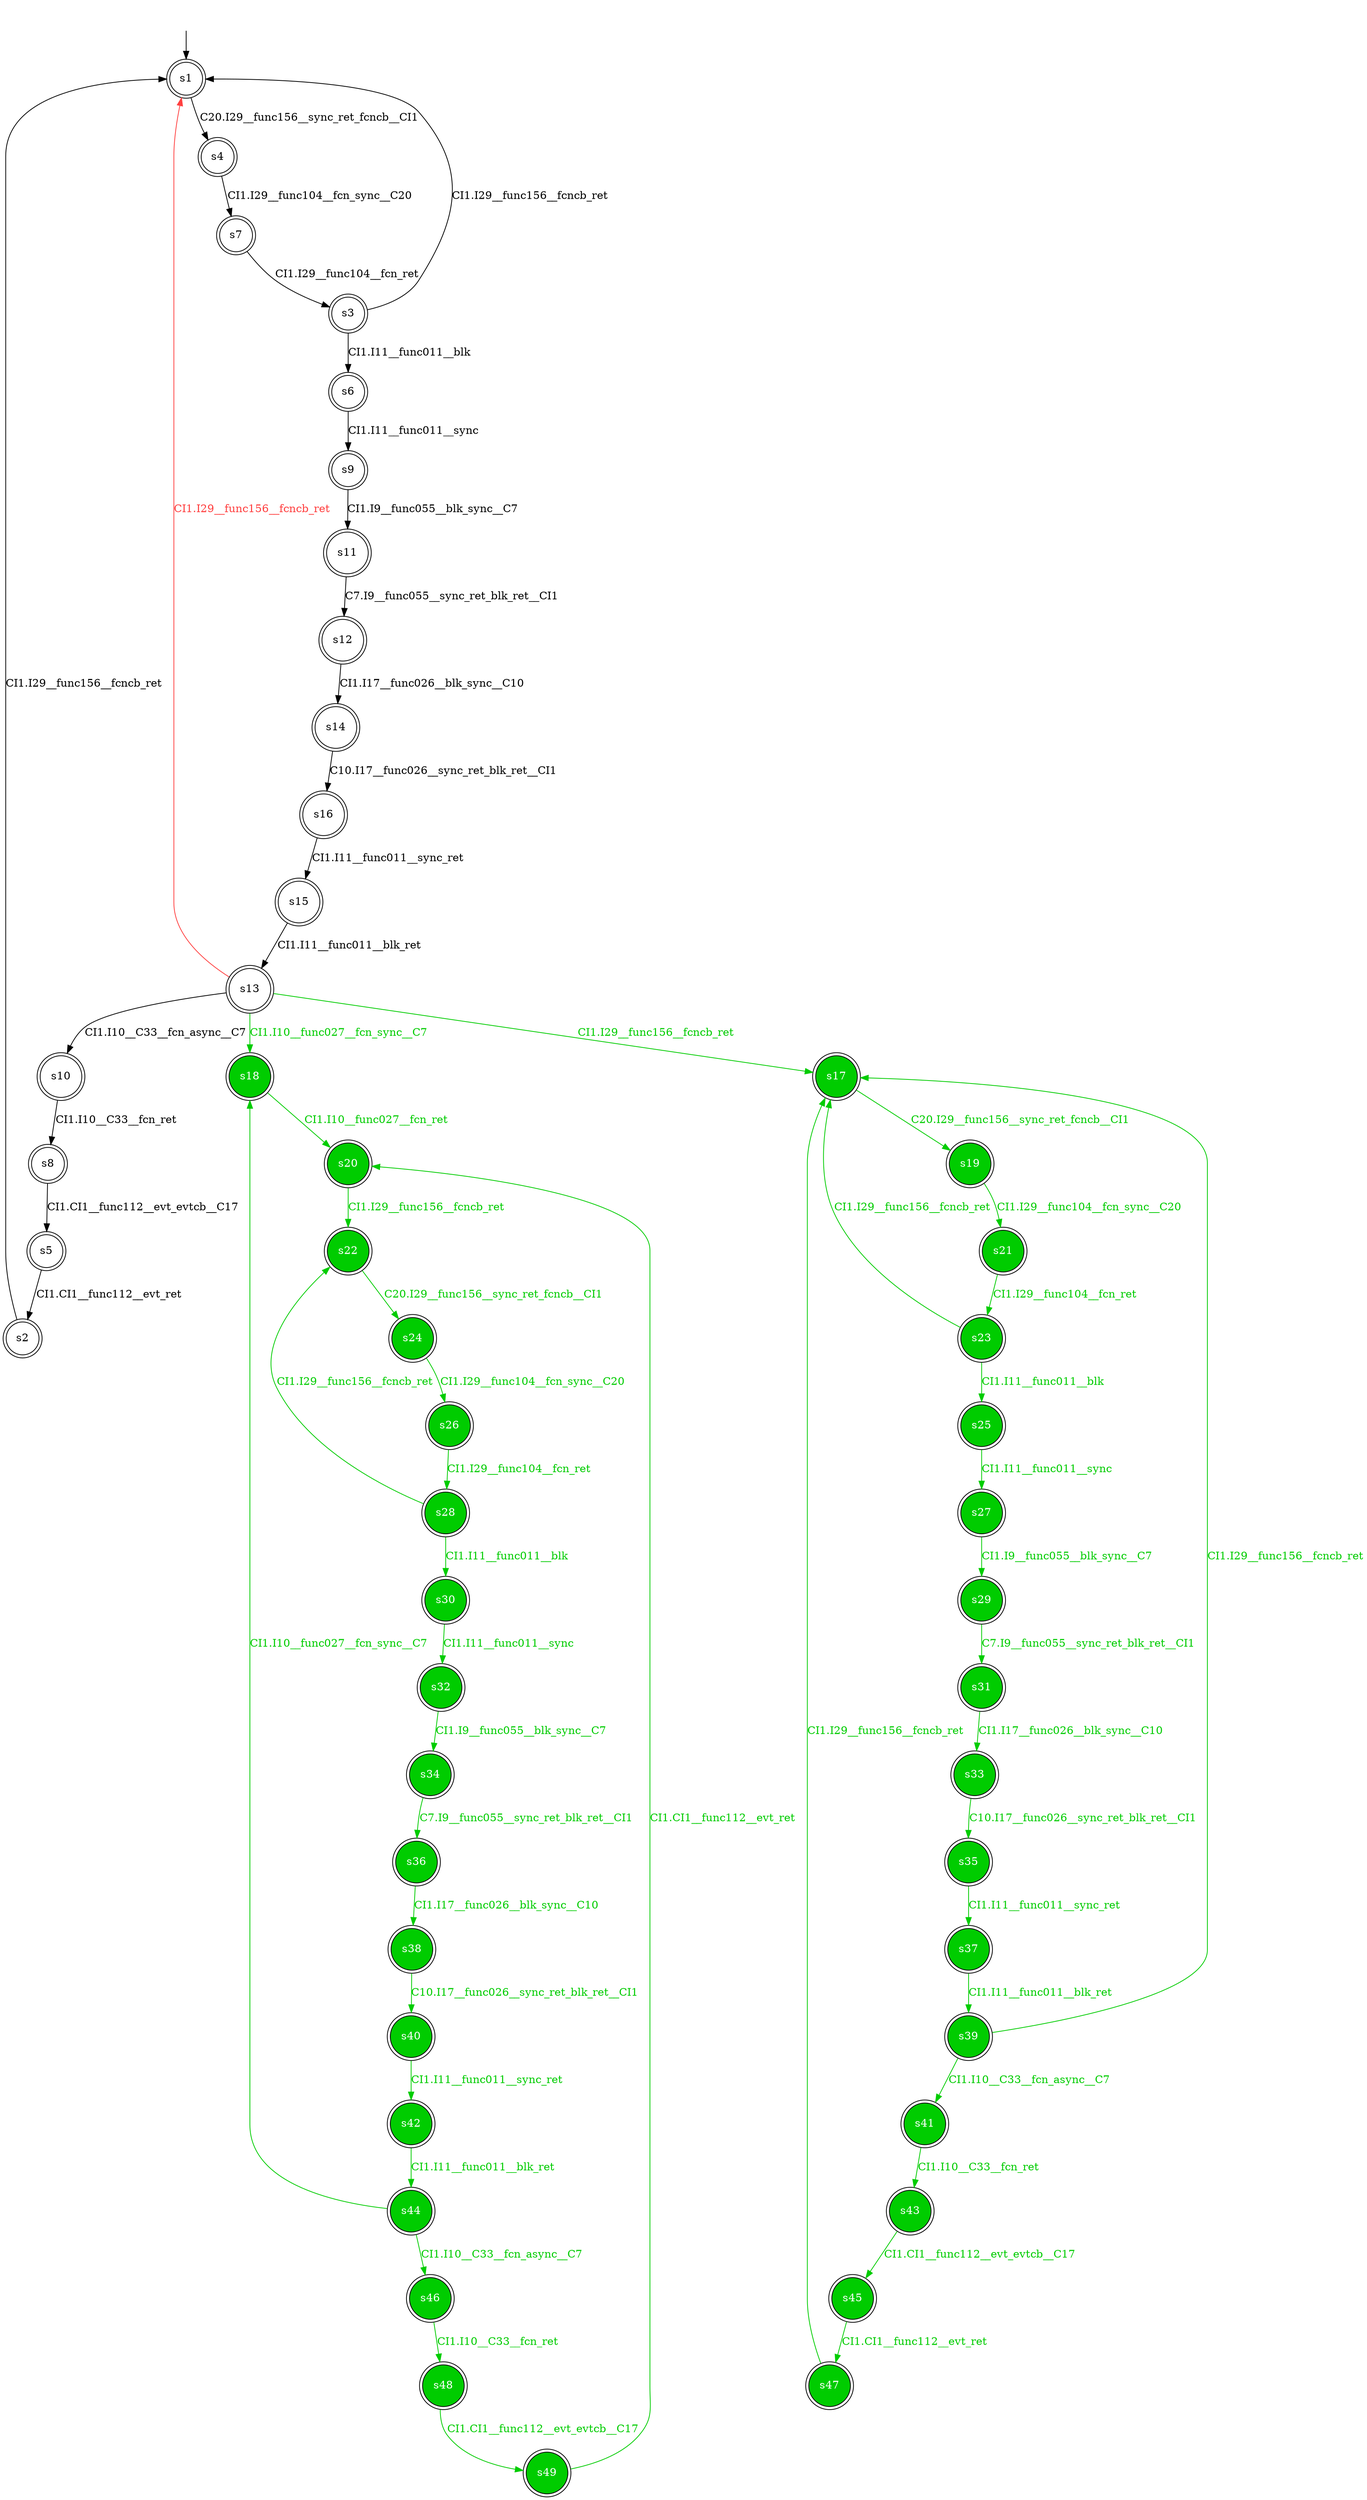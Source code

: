 digraph diffautomaton {
	1 [label=<s1> shape="doublecircle"];
	2 [label=<s2> shape="doublecircle"];
	3 [label=<s3> shape="doublecircle"];
	4 [label=<s4> shape="doublecircle"];
	5 [label=<s5> shape="doublecircle"];
	6 [label=<s6> shape="doublecircle"];
	7 [label=<s7> shape="doublecircle"];
	8 [label=<s8> shape="doublecircle"];
	9 [label=<s9> shape="doublecircle"];
	10 [label=<s10> shape="doublecircle"];
	11 [label=<s11> shape="doublecircle"];
	12 [label=<s12> shape="doublecircle"];
	13 [label=<s13> shape="doublecircle"];
	14 [label=<s14> shape="doublecircle"];
	15 [label=<s15> shape="doublecircle"];
	16 [label=<s16> shape="doublecircle"];
	17 [label=<s17> shape="doublecircle" fillcolor="#00cc00" fontcolor="#ffffff" style="filled"];
	18 [label=<s18> shape="doublecircle" fillcolor="#00cc00" fontcolor="#ffffff" style="filled"];
	19 [label=<s19> shape="doublecircle" fillcolor="#00cc00" fontcolor="#ffffff" style="filled"];
	20 [label=<s20> shape="doublecircle" fillcolor="#00cc00" fontcolor="#ffffff" style="filled"];
	21 [label=<s21> shape="doublecircle" fillcolor="#00cc00" fontcolor="#ffffff" style="filled"];
	22 [label=<s22> shape="doublecircle" fillcolor="#00cc00" fontcolor="#ffffff" style="filled"];
	23 [label=<s23> shape="doublecircle" fillcolor="#00cc00" fontcolor="#ffffff" style="filled"];
	24 [label=<s24> shape="doublecircle" fillcolor="#00cc00" fontcolor="#ffffff" style="filled"];
	25 [label=<s25> shape="doublecircle" fillcolor="#00cc00" fontcolor="#ffffff" style="filled"];
	26 [label=<s26> shape="doublecircle" fillcolor="#00cc00" fontcolor="#ffffff" style="filled"];
	27 [label=<s27> shape="doublecircle" fillcolor="#00cc00" fontcolor="#ffffff" style="filled"];
	28 [label=<s28> shape="doublecircle" fillcolor="#00cc00" fontcolor="#ffffff" style="filled"];
	29 [label=<s29> shape="doublecircle" fillcolor="#00cc00" fontcolor="#ffffff" style="filled"];
	30 [label=<s30> shape="doublecircle" fillcolor="#00cc00" fontcolor="#ffffff" style="filled"];
	31 [label=<s31> shape="doublecircle" fillcolor="#00cc00" fontcolor="#ffffff" style="filled"];
	32 [label=<s32> shape="doublecircle" fillcolor="#00cc00" fontcolor="#ffffff" style="filled"];
	33 [label=<s33> shape="doublecircle" fillcolor="#00cc00" fontcolor="#ffffff" style="filled"];
	34 [label=<s34> shape="doublecircle" fillcolor="#00cc00" fontcolor="#ffffff" style="filled"];
	35 [label=<s35> shape="doublecircle" fillcolor="#00cc00" fontcolor="#ffffff" style="filled"];
	36 [label=<s36> shape="doublecircle" fillcolor="#00cc00" fontcolor="#ffffff" style="filled"];
	37 [label=<s37> shape="doublecircle" fillcolor="#00cc00" fontcolor="#ffffff" style="filled"];
	38 [label=<s38> shape="doublecircle" fillcolor="#00cc00" fontcolor="#ffffff" style="filled"];
	39 [label=<s39> shape="doublecircle" fillcolor="#00cc00" fontcolor="#ffffff" style="filled"];
	40 [label=<s40> shape="doublecircle" fillcolor="#00cc00" fontcolor="#ffffff" style="filled"];
	41 [label=<s41> shape="doublecircle" fillcolor="#00cc00" fontcolor="#ffffff" style="filled"];
	42 [label=<s42> shape="doublecircle" fillcolor="#00cc00" fontcolor="#ffffff" style="filled"];
	43 [label=<s43> shape="doublecircle" fillcolor="#00cc00" fontcolor="#ffffff" style="filled"];
	44 [label=<s44> shape="doublecircle" fillcolor="#00cc00" fontcolor="#ffffff" style="filled"];
	45 [label=<s45> shape="doublecircle" fillcolor="#00cc00" fontcolor="#ffffff" style="filled"];
	46 [label=<s46> shape="doublecircle" fillcolor="#00cc00" fontcolor="#ffffff" style="filled"];
	47 [label=<s47> shape="doublecircle" fillcolor="#00cc00" fontcolor="#ffffff" style="filled"];
	48 [label=<s48> shape="doublecircle" fillcolor="#00cc00" fontcolor="#ffffff" style="filled"];
	49 [label=<s49> shape="doublecircle" fillcolor="#00cc00" fontcolor="#ffffff" style="filled"];
	__init1 [label=<> shape="none"];
	__init1 -> 1;
	1 -> 4 [label=<<font color="#000000">C20.I29__func156__sync_ret_fcncb__CI1</font>> id="1-0-4"];
	2 -> 1 [label=<<font color="#000000">CI1.I29__func156__fcncb_ret</font>> id="2-0-1"];
	3 -> 6 [label=<<font color="#000000">CI1.I11__func011__blk</font>> id="3-0-6"];
	3 -> 1 [label=<<font color="#000000">CI1.I29__func156__fcncb_ret</font>> id="3-1-1"];
	4 -> 7 [label=<<font color="#000000">CI1.I29__func104__fcn_sync__C20</font>> id="4-0-7"];
	5 -> 2 [label=<<font color="#000000">CI1.CI1__func112__evt_ret</font>> id="5-0-2"];
	6 -> 9 [label=<<font color="#000000">CI1.I11__func011__sync</font>> id="6-0-9"];
	7 -> 3 [label=<<font color="#000000">CI1.I29__func104__fcn_ret</font>> id="7-0-3"];
	8 -> 5 [label=<<font color="#000000">CI1.CI1__func112__evt_evtcb__C17</font>> id="8-0-5"];
	9 -> 11 [label=<<font color="#000000">CI1.I9__func055__blk_sync__C7</font>> id="9-0-11"];
	10 -> 8 [label=<<font color="#000000">CI1.I10__C33__fcn_ret</font>> id="10-0-8"];
	11 -> 12 [label=<<font color="#000000">C7.I9__func055__sync_ret_blk_ret__CI1</font>> id="11-0-12"];
	12 -> 14 [label=<<font color="#000000">CI1.I17__func026__blk_sync__C10</font>> id="12-0-14"];
	13 -> 1 [label=<<font color="#ff4040">CI1.I29__func156__fcncb_ret</font>> color="#ff4040" id="13-0-1"];
	13 -> 10 [label=<<font color="#000000">CI1.I10__C33__fcn_async__C7</font>> id="13-1-10"];
	13 -> 17 [label=<<font color="#00cc00">CI1.I29__func156__fcncb_ret</font>> color="#00cc00" id="13-2-17"];
	13 -> 18 [label=<<font color="#00cc00">CI1.I10__func027__fcn_sync__C7</font>> color="#00cc00" id="13-3-18"];
	14 -> 16 [label=<<font color="#000000">C10.I17__func026__sync_ret_blk_ret__CI1</font>> id="14-0-16"];
	15 -> 13 [label=<<font color="#000000">CI1.I11__func011__blk_ret</font>> id="15-0-13"];
	16 -> 15 [label=<<font color="#000000">CI1.I11__func011__sync_ret</font>> id="16-0-15"];
	17 -> 19 [label=<<font color="#00cc00">C20.I29__func156__sync_ret_fcncb__CI1</font>> color="#00cc00" id="17-0-19"];
	18 -> 20 [label=<<font color="#00cc00">CI1.I10__func027__fcn_ret</font>> color="#00cc00" id="18-0-20"];
	19 -> 21 [label=<<font color="#00cc00">CI1.I29__func104__fcn_sync__C20</font>> color="#00cc00" id="19-0-21"];
	20 -> 22 [label=<<font color="#00cc00">CI1.I29__func156__fcncb_ret</font>> color="#00cc00" id="20-0-22"];
	21 -> 23 [label=<<font color="#00cc00">CI1.I29__func104__fcn_ret</font>> color="#00cc00" id="21-0-23"];
	22 -> 24 [label=<<font color="#00cc00">C20.I29__func156__sync_ret_fcncb__CI1</font>> color="#00cc00" id="22-0-24"];
	23 -> 25 [label=<<font color="#00cc00">CI1.I11__func011__blk</font>> color="#00cc00" id="23-0-25"];
	23 -> 17 [label=<<font color="#00cc00">CI1.I29__func156__fcncb_ret</font>> color="#00cc00" id="23-1-17"];
	24 -> 26 [label=<<font color="#00cc00">CI1.I29__func104__fcn_sync__C20</font>> color="#00cc00" id="24-0-26"];
	25 -> 27 [label=<<font color="#00cc00">CI1.I11__func011__sync</font>> color="#00cc00" id="25-0-27"];
	26 -> 28 [label=<<font color="#00cc00">CI1.I29__func104__fcn_ret</font>> color="#00cc00" id="26-0-28"];
	27 -> 29 [label=<<font color="#00cc00">CI1.I9__func055__blk_sync__C7</font>> color="#00cc00" id="27-0-29"];
	28 -> 30 [label=<<font color="#00cc00">CI1.I11__func011__blk</font>> color="#00cc00" id="28-0-30"];
	28 -> 22 [label=<<font color="#00cc00">CI1.I29__func156__fcncb_ret</font>> color="#00cc00" id="28-1-22"];
	29 -> 31 [label=<<font color="#00cc00">C7.I9__func055__sync_ret_blk_ret__CI1</font>> color="#00cc00" id="29-0-31"];
	30 -> 32 [label=<<font color="#00cc00">CI1.I11__func011__sync</font>> color="#00cc00" id="30-0-32"];
	31 -> 33 [label=<<font color="#00cc00">CI1.I17__func026__blk_sync__C10</font>> color="#00cc00" id="31-0-33"];
	32 -> 34 [label=<<font color="#00cc00">CI1.I9__func055__blk_sync__C7</font>> color="#00cc00" id="32-0-34"];
	33 -> 35 [label=<<font color="#00cc00">C10.I17__func026__sync_ret_blk_ret__CI1</font>> color="#00cc00" id="33-0-35"];
	34 -> 36 [label=<<font color="#00cc00">C7.I9__func055__sync_ret_blk_ret__CI1</font>> color="#00cc00" id="34-0-36"];
	35 -> 37 [label=<<font color="#00cc00">CI1.I11__func011__sync_ret</font>> color="#00cc00" id="35-0-37"];
	36 -> 38 [label=<<font color="#00cc00">CI1.I17__func026__blk_sync__C10</font>> color="#00cc00" id="36-0-38"];
	37 -> 39 [label=<<font color="#00cc00">CI1.I11__func011__blk_ret</font>> color="#00cc00" id="37-0-39"];
	38 -> 40 [label=<<font color="#00cc00">C10.I17__func026__sync_ret_blk_ret__CI1</font>> color="#00cc00" id="38-0-40"];
	39 -> 17 [label=<<font color="#00cc00">CI1.I29__func156__fcncb_ret</font>> color="#00cc00" id="39-0-17"];
	39 -> 41 [label=<<font color="#00cc00">CI1.I10__C33__fcn_async__C7</font>> color="#00cc00" id="39-1-41"];
	40 -> 42 [label=<<font color="#00cc00">CI1.I11__func011__sync_ret</font>> color="#00cc00" id="40-0-42"];
	41 -> 43 [label=<<font color="#00cc00">CI1.I10__C33__fcn_ret</font>> color="#00cc00" id="41-0-43"];
	42 -> 44 [label=<<font color="#00cc00">CI1.I11__func011__blk_ret</font>> color="#00cc00" id="42-0-44"];
	43 -> 45 [label=<<font color="#00cc00">CI1.CI1__func112__evt_evtcb__C17</font>> color="#00cc00" id="43-0-45"];
	44 -> 18 [label=<<font color="#00cc00">CI1.I10__func027__fcn_sync__C7</font>> color="#00cc00" id="44-0-18"];
	44 -> 46 [label=<<font color="#00cc00">CI1.I10__C33__fcn_async__C7</font>> color="#00cc00" id="44-1-46"];
	45 -> 47 [label=<<font color="#00cc00">CI1.CI1__func112__evt_ret</font>> color="#00cc00" id="45-0-47"];
	46 -> 48 [label=<<font color="#00cc00">CI1.I10__C33__fcn_ret</font>> color="#00cc00" id="46-0-48"];
	47 -> 17 [label=<<font color="#00cc00">CI1.I29__func156__fcncb_ret</font>> color="#00cc00" id="47-0-17"];
	48 -> 49 [label=<<font color="#00cc00">CI1.CI1__func112__evt_evtcb__C17</font>> color="#00cc00" id="48-0-49"];
	49 -> 20 [label=<<font color="#00cc00">CI1.CI1__func112__evt_ret</font>> color="#00cc00" id="49-0-20"];
}
